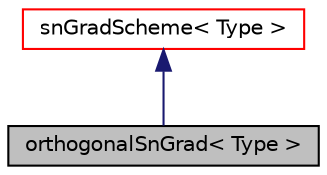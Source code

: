 digraph "orthogonalSnGrad&lt; Type &gt;"
{
  bgcolor="transparent";
  edge [fontname="Helvetica",fontsize="10",labelfontname="Helvetica",labelfontsize="10"];
  node [fontname="Helvetica",fontsize="10",shape=record];
  Node3 [label="orthogonalSnGrad\< Type \>",height=0.2,width=0.4,color="black", fillcolor="grey75", style="filled", fontcolor="black"];
  Node4 -> Node3 [dir="back",color="midnightblue",fontsize="10",style="solid",fontname="Helvetica"];
  Node4 [label="snGradScheme\< Type \>",height=0.2,width=0.4,color="red",URL="$a23429.html",tooltip="Abstract base class for snGrad schemes. "];
}

